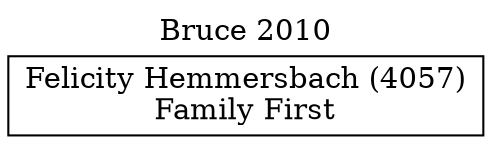 // House preference flow
digraph "Felicity Hemmersbach (4057)_Bruce_2010" {
	graph [label="Bruce 2010" labelloc=t mclimit=10]
	node [shape=box]
	"Felicity Hemmersbach (4057)" [label="Felicity Hemmersbach (4057)
Family First"]
}
